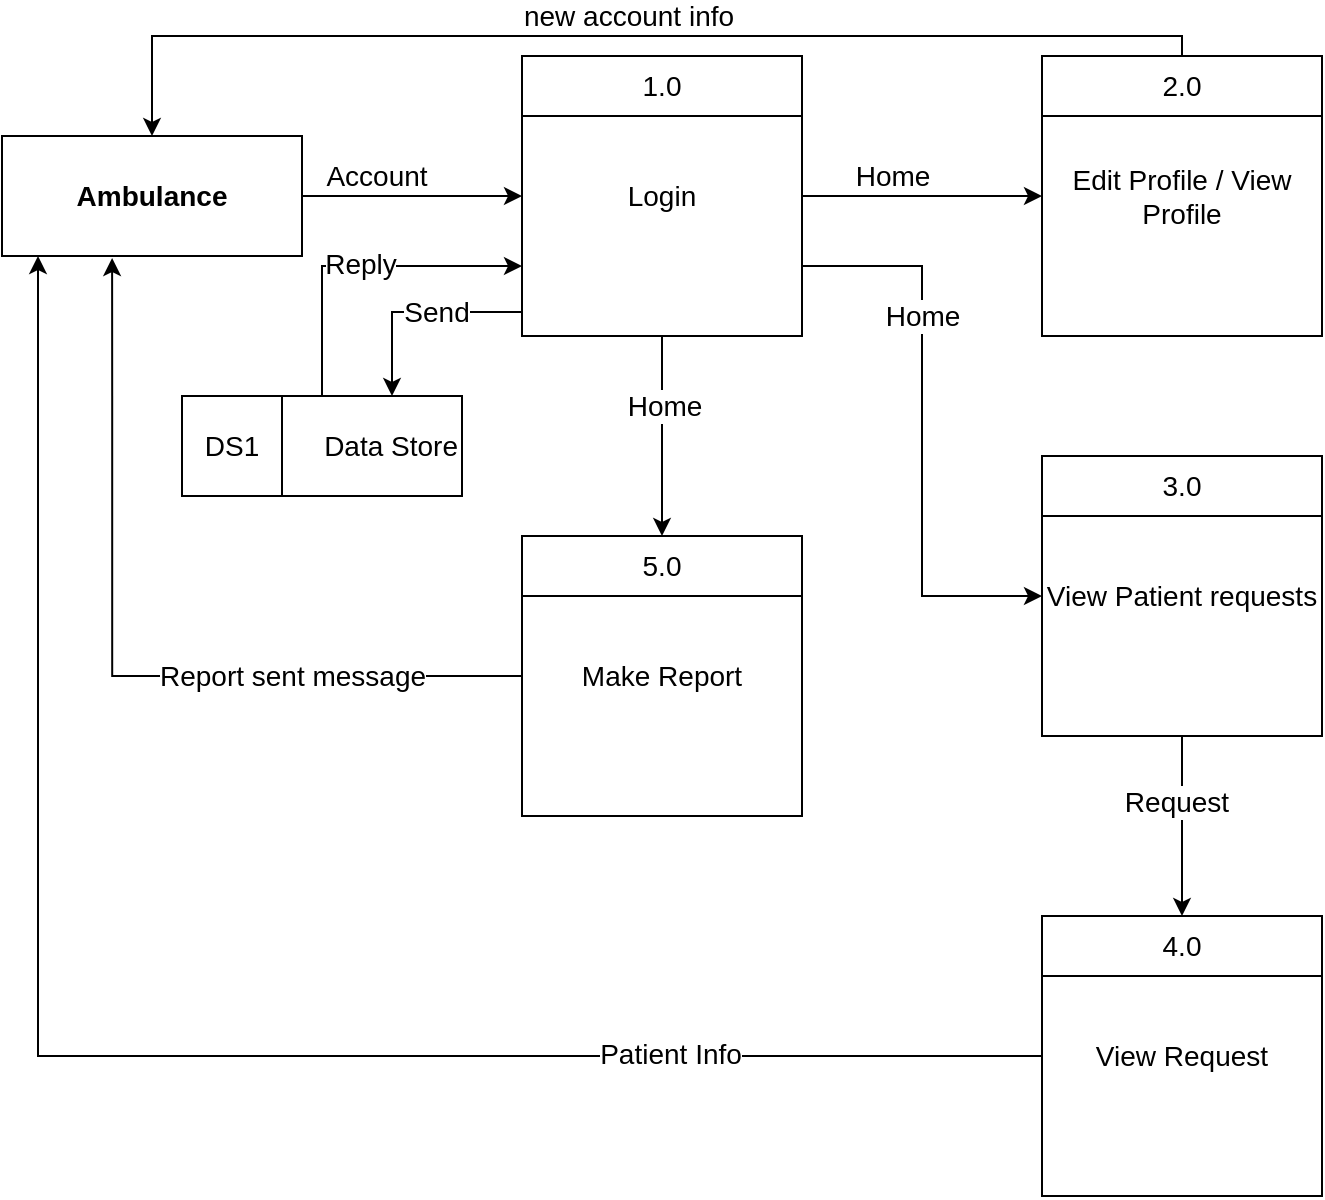<mxfile version="13.1.0" type="github">
  <diagram id="X5nhNn54w9-DPyJ9hYwQ" name="Page-1">
    <mxGraphModel dx="1422" dy="762" grid="1" gridSize="10" guides="1" tooltips="1" connect="1" arrows="1" fold="1" page="1" pageScale="1" pageWidth="827" pageHeight="1169" math="0" shadow="0">
      <root>
        <mxCell id="0" />
        <mxCell id="1" parent="0" />
        <mxCell id="qaZZmKHdU_g0IZXwKH5g-3" style="edgeStyle=orthogonalEdgeStyle;rounded=0;orthogonalLoop=1;jettySize=auto;html=1;exitX=1;exitY=0.5;exitDx=0;exitDy=0;entryX=0;entryY=0.5;entryDx=0;entryDy=0;fontSize=14;" edge="1" parent="1" source="d1Oq-qGcMdM5WaBHT3wK-1" target="qaZZmKHdU_g0IZXwKH5g-1">
          <mxGeometry relative="1" as="geometry" />
        </mxCell>
        <mxCell id="qaZZmKHdU_g0IZXwKH5g-4" value="Account" style="edgeLabel;html=1;align=center;verticalAlign=middle;resizable=0;points=[];fontSize=14;" vertex="1" connectable="0" parent="qaZZmKHdU_g0IZXwKH5g-3">
          <mxGeometry x="-0.323" y="1" relative="1" as="geometry">
            <mxPoint y="-9" as="offset" />
          </mxGeometry>
        </mxCell>
        <mxCell id="d1Oq-qGcMdM5WaBHT3wK-1" value="Ambulance" style="rounded=0;whiteSpace=wrap;html=1;fontStyle=1;fontSize=14;" parent="1" vertex="1">
          <mxGeometry x="40" y="80" width="150" height="60" as="geometry" />
        </mxCell>
        <mxCell id="qaZZmKHdU_g0IZXwKH5g-6" value="" style="edgeStyle=orthogonalEdgeStyle;rounded=0;orthogonalLoop=1;jettySize=auto;html=1;fontSize=14;" edge="1" parent="1" source="qaZZmKHdU_g0IZXwKH5g-1" target="qaZZmKHdU_g0IZXwKH5g-7">
          <mxGeometry relative="1" as="geometry">
            <mxPoint x="520" y="110" as="targetPoint" />
          </mxGeometry>
        </mxCell>
        <mxCell id="qaZZmKHdU_g0IZXwKH5g-11" value="Home" style="edgeLabel;html=1;align=center;verticalAlign=middle;resizable=0;points=[];fontSize=14;" vertex="1" connectable="0" parent="qaZZmKHdU_g0IZXwKH5g-6">
          <mxGeometry x="-0.25" y="-1" relative="1" as="geometry">
            <mxPoint y="-11" as="offset" />
          </mxGeometry>
        </mxCell>
        <mxCell id="qaZZmKHdU_g0IZXwKH5g-14" style="edgeStyle=orthogonalEdgeStyle;rounded=0;orthogonalLoop=1;jettySize=auto;html=1;exitX=1;exitY=0.75;exitDx=0;exitDy=0;entryX=0;entryY=0.5;entryDx=0;entryDy=0;fontSize=14;" edge="1" parent="1" source="qaZZmKHdU_g0IZXwKH5g-1" target="qaZZmKHdU_g0IZXwKH5g-12">
          <mxGeometry relative="1" as="geometry" />
        </mxCell>
        <mxCell id="qaZZmKHdU_g0IZXwKH5g-15" value="Home" style="edgeLabel;html=1;align=center;verticalAlign=middle;resizable=0;points=[];fontSize=14;" vertex="1" connectable="0" parent="qaZZmKHdU_g0IZXwKH5g-14">
          <mxGeometry x="-0.888" y="1" relative="1" as="geometry">
            <mxPoint x="44" y="26" as="offset" />
          </mxGeometry>
        </mxCell>
        <mxCell id="qaZZmKHdU_g0IZXwKH5g-31" style="edgeStyle=orthogonalEdgeStyle;rounded=0;orthogonalLoop=1;jettySize=auto;html=1;exitX=0.5;exitY=1;exitDx=0;exitDy=0;entryX=0.5;entryY=0;entryDx=0;entryDy=0;fontSize=14;" edge="1" parent="1" source="qaZZmKHdU_g0IZXwKH5g-1" target="qaZZmKHdU_g0IZXwKH5g-30">
          <mxGeometry relative="1" as="geometry" />
        </mxCell>
        <mxCell id="qaZZmKHdU_g0IZXwKH5g-32" value="Home" style="edgeLabel;html=1;align=center;verticalAlign=middle;resizable=0;points=[];fontSize=14;" vertex="1" connectable="0" parent="qaZZmKHdU_g0IZXwKH5g-31">
          <mxGeometry x="-0.3" y="1" relative="1" as="geometry">
            <mxPoint as="offset" />
          </mxGeometry>
        </mxCell>
        <mxCell id="qaZZmKHdU_g0IZXwKH5g-1" value="Login" style="whiteSpace=wrap;html=1;aspect=fixed;fontSize=14;" vertex="1" parent="1">
          <mxGeometry x="300" y="40" width="140" height="140" as="geometry" />
        </mxCell>
        <mxCell id="qaZZmKHdU_g0IZXwKH5g-2" value="1.0" style="rounded=0;whiteSpace=wrap;html=1;fontSize=14;" vertex="1" parent="1">
          <mxGeometry x="300" y="40" width="140" height="30" as="geometry" />
        </mxCell>
        <mxCell id="qaZZmKHdU_g0IZXwKH5g-9" style="edgeStyle=orthogonalEdgeStyle;rounded=0;orthogonalLoop=1;jettySize=auto;html=1;entryX=0.5;entryY=0;entryDx=0;entryDy=0;fontSize=14;" edge="1" parent="1" source="qaZZmKHdU_g0IZXwKH5g-7" target="d1Oq-qGcMdM5WaBHT3wK-1">
          <mxGeometry relative="1" as="geometry">
            <Array as="points">
              <mxPoint x="630" y="30" />
              <mxPoint x="115" y="30" />
            </Array>
          </mxGeometry>
        </mxCell>
        <mxCell id="qaZZmKHdU_g0IZXwKH5g-10" value="new account info" style="edgeLabel;html=1;align=center;verticalAlign=middle;resizable=0;points=[];fontSize=14;" vertex="1" connectable="0" parent="qaZZmKHdU_g0IZXwKH5g-9">
          <mxGeometry x="-0.002" y="-1" relative="1" as="geometry">
            <mxPoint y="-9" as="offset" />
          </mxGeometry>
        </mxCell>
        <mxCell id="qaZZmKHdU_g0IZXwKH5g-7" value="Edit Profile / View Profile" style="whiteSpace=wrap;html=1;aspect=fixed;fontSize=14;" vertex="1" parent="1">
          <mxGeometry x="560" y="40" width="140" height="140" as="geometry" />
        </mxCell>
        <mxCell id="qaZZmKHdU_g0IZXwKH5g-8" value="2.0" style="rounded=0;whiteSpace=wrap;html=1;fontSize=14;" vertex="1" parent="1">
          <mxGeometry x="560" y="40" width="140" height="30" as="geometry" />
        </mxCell>
        <mxCell id="qaZZmKHdU_g0IZXwKH5g-17" value="" style="edgeStyle=orthogonalEdgeStyle;rounded=0;orthogonalLoop=1;jettySize=auto;html=1;fontSize=14;entryX=0.5;entryY=0;entryDx=0;entryDy=0;" edge="1" parent="1" source="qaZZmKHdU_g0IZXwKH5g-12" target="qaZZmKHdU_g0IZXwKH5g-19">
          <mxGeometry relative="1" as="geometry">
            <mxPoint x="630" y="460" as="targetPoint" />
          </mxGeometry>
        </mxCell>
        <mxCell id="qaZZmKHdU_g0IZXwKH5g-24" value="Request" style="edgeLabel;html=1;align=center;verticalAlign=middle;resizable=0;points=[];fontSize=14;" vertex="1" connectable="0" parent="qaZZmKHdU_g0IZXwKH5g-17">
          <mxGeometry x="-0.267" y="-3" relative="1" as="geometry">
            <mxPoint as="offset" />
          </mxGeometry>
        </mxCell>
        <mxCell id="qaZZmKHdU_g0IZXwKH5g-12" value="View Patient requests" style="whiteSpace=wrap;html=1;aspect=fixed;fontSize=14;" vertex="1" parent="1">
          <mxGeometry x="560" y="240" width="140" height="140" as="geometry" />
        </mxCell>
        <mxCell id="qaZZmKHdU_g0IZXwKH5g-13" value="3.0" style="rounded=0;whiteSpace=wrap;html=1;fontSize=14;" vertex="1" parent="1">
          <mxGeometry x="560" y="240" width="140" height="30" as="geometry" />
        </mxCell>
        <mxCell id="qaZZmKHdU_g0IZXwKH5g-22" style="edgeStyle=orthogonalEdgeStyle;rounded=0;orthogonalLoop=1;jettySize=auto;html=1;exitX=0;exitY=0.5;exitDx=0;exitDy=0;entryX=0.12;entryY=1;entryDx=0;entryDy=0;entryPerimeter=0;fontSize=14;" edge="1" parent="1" source="qaZZmKHdU_g0IZXwKH5g-18" target="d1Oq-qGcMdM5WaBHT3wK-1">
          <mxGeometry relative="1" as="geometry" />
        </mxCell>
        <mxCell id="qaZZmKHdU_g0IZXwKH5g-23" value="Patient Info" style="edgeLabel;html=1;align=center;verticalAlign=middle;resizable=0;points=[];fontSize=14;" vertex="1" connectable="0" parent="qaZZmKHdU_g0IZXwKH5g-22">
          <mxGeometry x="-0.588" y="-1" relative="1" as="geometry">
            <mxPoint as="offset" />
          </mxGeometry>
        </mxCell>
        <mxCell id="qaZZmKHdU_g0IZXwKH5g-18" value="View Request" style="whiteSpace=wrap;html=1;aspect=fixed;fontSize=14;" vertex="1" parent="1">
          <mxGeometry x="560" y="470" width="140" height="140" as="geometry" />
        </mxCell>
        <mxCell id="qaZZmKHdU_g0IZXwKH5g-19" value="4.0" style="rounded=0;whiteSpace=wrap;html=1;fontSize=14;" vertex="1" parent="1">
          <mxGeometry x="560" y="470" width="140" height="30" as="geometry" />
        </mxCell>
        <mxCell id="qaZZmKHdU_g0IZXwKH5g-25" style="edgeStyle=orthogonalEdgeStyle;rounded=0;orthogonalLoop=1;jettySize=auto;html=1;exitX=0;exitY=0.914;exitDx=0;exitDy=0;entryX=0.75;entryY=0;entryDx=0;entryDy=0;fontSize=14;exitPerimeter=0;" edge="1" parent="1" source="qaZZmKHdU_g0IZXwKH5g-1" target="qaZZmKHdU_g0IZXwKH5g-20">
          <mxGeometry relative="1" as="geometry" />
        </mxCell>
        <mxCell id="qaZZmKHdU_g0IZXwKH5g-28" value="Send" style="edgeLabel;html=1;align=center;verticalAlign=middle;resizable=0;points=[];fontSize=14;" vertex="1" connectable="0" parent="qaZZmKHdU_g0IZXwKH5g-25">
          <mxGeometry x="-0.196" relative="1" as="geometry">
            <mxPoint as="offset" />
          </mxGeometry>
        </mxCell>
        <mxCell id="qaZZmKHdU_g0IZXwKH5g-26" style="edgeStyle=orthogonalEdgeStyle;rounded=0;orthogonalLoop=1;jettySize=auto;html=1;exitX=0.5;exitY=0;exitDx=0;exitDy=0;entryX=0;entryY=0.75;entryDx=0;entryDy=0;fontSize=14;" edge="1" parent="1" source="qaZZmKHdU_g0IZXwKH5g-20" target="qaZZmKHdU_g0IZXwKH5g-1">
          <mxGeometry relative="1" as="geometry" />
        </mxCell>
        <mxCell id="qaZZmKHdU_g0IZXwKH5g-27" value="Reply" style="edgeLabel;html=1;align=center;verticalAlign=middle;resizable=0;points=[];fontSize=14;" vertex="1" connectable="0" parent="qaZZmKHdU_g0IZXwKH5g-26">
          <mxGeometry x="-0.212" y="-19" relative="1" as="geometry">
            <mxPoint x="19" y="-20" as="offset" />
          </mxGeometry>
        </mxCell>
        <mxCell id="qaZZmKHdU_g0IZXwKH5g-20" value="Data Store" style="rounded=0;whiteSpace=wrap;html=1;fontSize=14;align=right;" vertex="1" parent="1">
          <mxGeometry x="130" y="210" width="140" height="50" as="geometry" />
        </mxCell>
        <mxCell id="qaZZmKHdU_g0IZXwKH5g-21" value="DS1" style="whiteSpace=wrap;html=1;aspect=fixed;fontSize=14;" vertex="1" parent="1">
          <mxGeometry x="130" y="210" width="50" height="50" as="geometry" />
        </mxCell>
        <mxCell id="qaZZmKHdU_g0IZXwKH5g-33" style="edgeStyle=orthogonalEdgeStyle;rounded=0;orthogonalLoop=1;jettySize=auto;html=1;entryX=0.367;entryY=1.017;entryDx=0;entryDy=0;entryPerimeter=0;fontSize=14;" edge="1" parent="1" source="qaZZmKHdU_g0IZXwKH5g-29" target="d1Oq-qGcMdM5WaBHT3wK-1">
          <mxGeometry relative="1" as="geometry" />
        </mxCell>
        <mxCell id="qaZZmKHdU_g0IZXwKH5g-34" value="Report sent message" style="edgeLabel;html=1;align=center;verticalAlign=middle;resizable=0;points=[];fontSize=14;" vertex="1" connectable="0" parent="qaZZmKHdU_g0IZXwKH5g-33">
          <mxGeometry x="-0.444" relative="1" as="geometry">
            <mxPoint as="offset" />
          </mxGeometry>
        </mxCell>
        <mxCell id="qaZZmKHdU_g0IZXwKH5g-29" value="Make Report" style="whiteSpace=wrap;html=1;aspect=fixed;fontSize=14;" vertex="1" parent="1">
          <mxGeometry x="300" y="280" width="140" height="140" as="geometry" />
        </mxCell>
        <mxCell id="qaZZmKHdU_g0IZXwKH5g-30" value="5.0" style="rounded=0;whiteSpace=wrap;html=1;fontSize=14;" vertex="1" parent="1">
          <mxGeometry x="300" y="280" width="140" height="30" as="geometry" />
        </mxCell>
      </root>
    </mxGraphModel>
  </diagram>
</mxfile>

